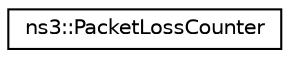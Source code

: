 digraph "Graphical Class Hierarchy"
{
 // LATEX_PDF_SIZE
  edge [fontname="Helvetica",fontsize="10",labelfontname="Helvetica",labelfontsize="10"];
  node [fontname="Helvetica",fontsize="10",shape=record];
  rankdir="LR";
  Node0 [label="ns3::PacketLossCounter",height=0.2,width=0.4,color="black", fillcolor="white", style="filled",URL="$classns3_1_1_packet_loss_counter.html",tooltip="A class to count the number of lost packets."];
}
